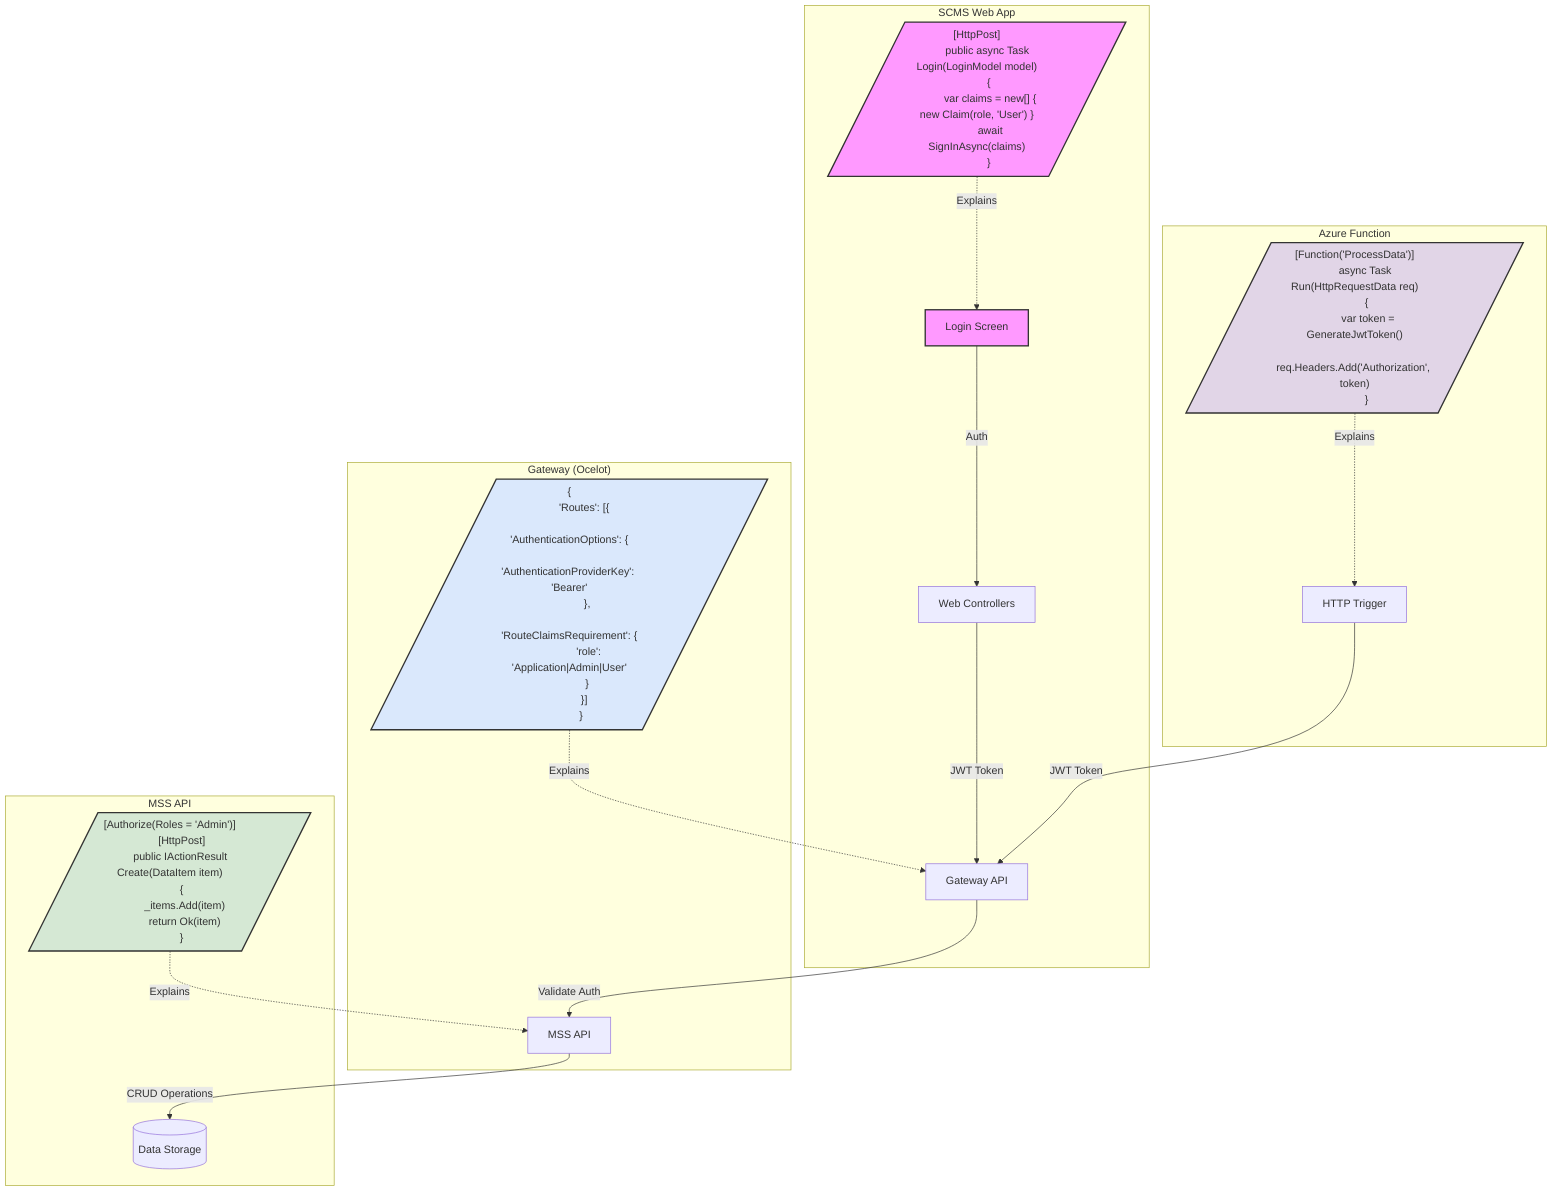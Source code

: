 graph TB
    subgraph "SCMS Web App"
        A[Login Screen] -->|Auth| B[Web Controllers]
        B -->|JWT Token| C[Gateway API]
        
        %% Login Controller Snippet
        classDef authCode fill:#f9f,stroke:#333,stroke-width:2px
        class A authCode
        A1[/"[HttpPost]
        public async Task Login(LoginModel model)
        {
          var claims = new[] { new Claim(role, 'User') }
          await SignInAsync(claims)
        }"/]
        style A1 fill:#f9f,stroke:#333,stroke-width:2px
    end

    subgraph "Azure Function"
        D[HTTP Trigger] -->|JWT Token| C
        
        %% Function Snippet
        D1[/"[Function('ProcessData')]
        async Task Run(HttpRequestData req)
        {
          var token = GenerateJwtToken()
          req.Headers.Add('Authorization', token)
        }"/]
        style D1 fill:#e1d5e7,stroke:#333,stroke-width:2px
    end

    subgraph "Gateway (Ocelot)"
        C -->|Validate Auth| E[MSS API]
        
        %% Ocelot Config Snippet
        C1[/"{
          'Routes': [{
            'AuthenticationOptions': {
              'AuthenticationProviderKey': 'Bearer'
            },
            'RouteClaimsRequirement': {
              'role': 'Application|Admin|User'
            }
          }]
        }"/]
        style C1 fill:#dae8fc,stroke:#333,stroke-width:2px
    end

    subgraph "MSS API"
        E -->|CRUD Operations| F[(Data Storage)]
        
        %% API Controller Snippet
        E1[/"[Authorize(Roles = 'Admin')]
        [HttpPost]
        public IActionResult Create(DataItem item)
        {
          _items.Add(item)
          return Ok(item)
        }"/]
        style E1 fill:#d5e8d4,stroke:#333,stroke-width:2px
    end

    %% Connections
    A1 -.->|Explains| A
    D1 -.->|Explains| D
    C1 -.->|Explains| C
    E1 -.->|Explains| E